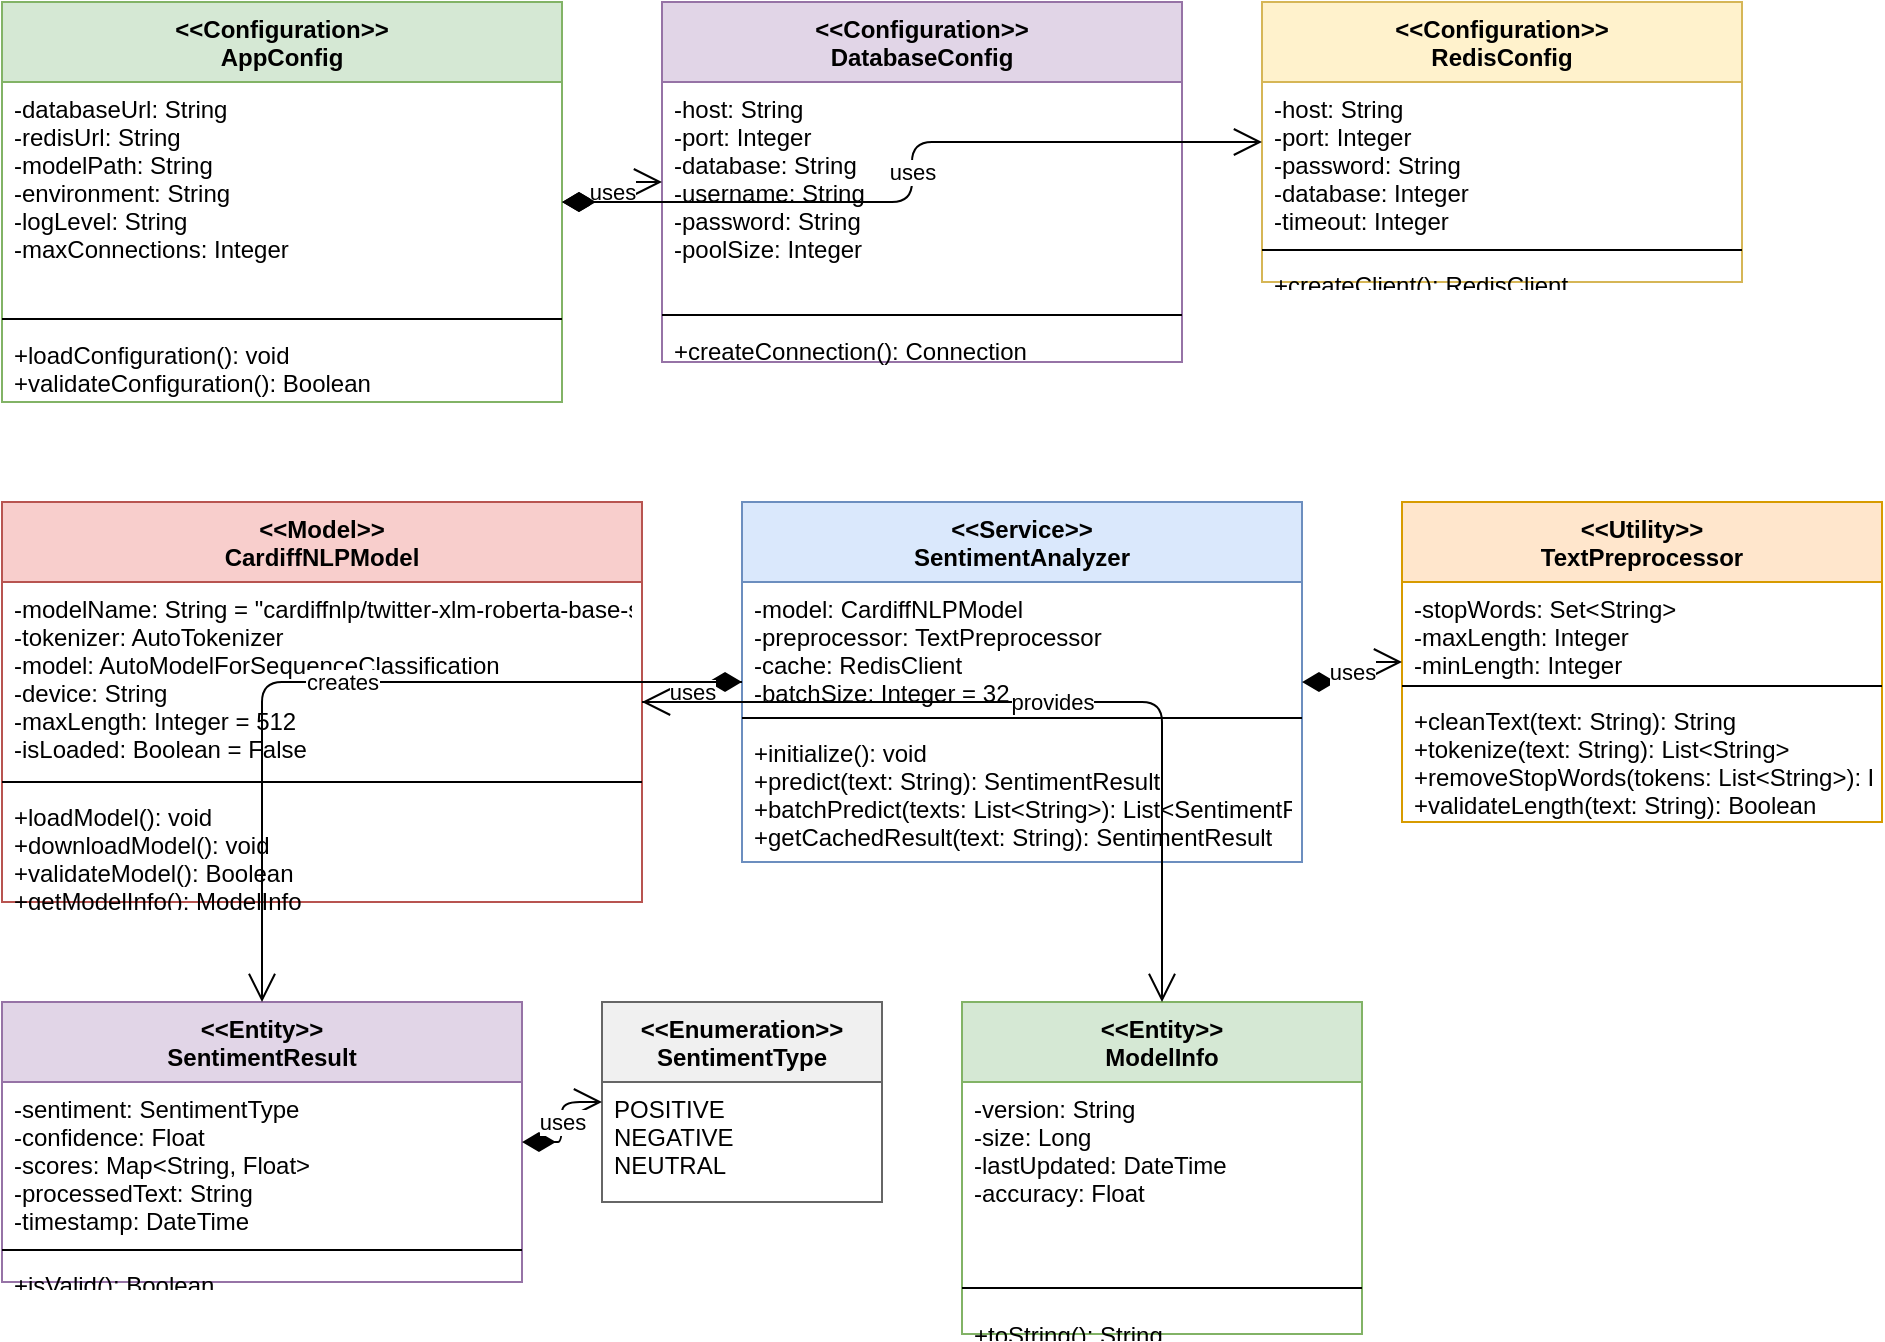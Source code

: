 <mxfile>
    <diagram name="Sprint 1 - Class Diagram" id="sprint1-class-diagram">
        <mxGraphModel dx="862" dy="570" grid="1" gridSize="10" guides="1" tooltips="1" connect="1" arrows="1" fold="1" page="1" pageScale="1" pageWidth="827" pageHeight="1169" math="0" shadow="0">
            <root>
                <mxCell id="0"/>
                <mxCell id="1" parent="0"/>
                <mxCell id="2" value="&lt;&lt;Configuration&gt;&gt;&#xa;AppConfig" style="swimlane;fontStyle=1;align=center;verticalAlign=top;childLayout=tableLayout;horizontal=1;startSize=40;horizontalStack=0;resizeParent=1;resizeLast=0;collapsible=1;marginBottom=0;rounded=0;shadow=0;strokeWidth=1;fillColor=#d5e8d4;strokeColor=#82b366;" parent="1" vertex="1">
                    <mxGeometry x="50" y="50" width="280" height="200" as="geometry"/>
                </mxCell>
                <mxCell id="3" value="-databaseUrl: String&#xa;-redisUrl: String&#xa;-modelPath: String&#xa;-environment: String&#xa;-logLevel: String&#xa;-maxConnections: Integer" style="text;strokeColor=none;fillColor=none;align=left;verticalAlign=top;spacingLeft=4;spacingRight=4;overflow=hidden;rotatable=0;points=[[0,0.5],[1,0.5]];portConstraint=eastwest;" parent="2" vertex="1">
                    <mxGeometry y="40" width="280" height="114" as="geometry"/>
                </mxCell>
                <mxCell id="4" value="" style="line;strokeWidth=1;fillColor=none;align=left;verticalAlign=middle;spacingTop=-1;spacingLeft=3;spacingRight=3;rotatable=0;labelPosition=right;points=[];portConstraint=eastwest;" parent="2" vertex="1">
                    <mxGeometry y="154" width="280" height="9" as="geometry"/>
                </mxCell>
                <mxCell id="5" value="+loadConfiguration(): void&#xa;+validateConfiguration(): Boolean" style="text;strokeColor=none;fillColor=none;align=left;verticalAlign=top;spacingLeft=4;spacingRight=4;overflow=hidden;rotatable=0;points=[[0,0.5],[1,0.5]];portConstraint=eastwest;" parent="2" vertex="1">
                    <mxGeometry y="163" width="280" height="37" as="geometry"/>
                </mxCell>
                <mxCell id="6" value="&lt;&lt;Configuration&gt;&gt;&#xa;DatabaseConfig" style="swimlane;fontStyle=1;align=center;verticalAlign=top;childLayout=tableLayout;horizontal=1;startSize=40;horizontalStack=0;resizeParent=1;resizeLast=0;collapsible=1;marginBottom=0;rounded=0;shadow=0;strokeWidth=1;fillColor=#e1d5e7;strokeColor=#9673a6;" parent="1" vertex="1">
                    <mxGeometry x="380" y="50" width="260" height="180" as="geometry"/>
                </mxCell>
                <mxCell id="7" value="-host: String&#xa;-port: Integer&#xa;-database: String&#xa;-username: String&#xa;-password: String&#xa;-poolSize: Integer" style="text;strokeColor=none;fillColor=none;align=left;verticalAlign=top;spacingLeft=4;spacingRight=4;overflow=hidden;rotatable=0;points=[[0,0.5],[1,0.5]];portConstraint=eastwest;" parent="6" vertex="1">
                    <mxGeometry y="40" width="260" height="112" as="geometry"/>
                </mxCell>
                <mxCell id="8" value="" style="line;strokeWidth=1;fillColor=none;align=left;verticalAlign=middle;spacingTop=-1;spacingLeft=3;spacingRight=3;rotatable=0;labelPosition=right;points=[];portConstraint=eastwest;" parent="6" vertex="1">
                    <mxGeometry y="152" width="260" height="9" as="geometry"/>
                </mxCell>
                <mxCell id="9" value="+createConnection(): Connection" style="text;strokeColor=none;fillColor=none;align=left;verticalAlign=top;spacingLeft=4;spacingRight=4;overflow=hidden;rotatable=0;points=[[0,0.5],[1,0.5]];portConstraint=eastwest;" parent="6" vertex="1">
                    <mxGeometry y="161" width="260" height="19" as="geometry"/>
                </mxCell>
                <mxCell id="10" value="&lt;&lt;Configuration&gt;&gt;&#xa;RedisConfig" style="swimlane;fontStyle=1;align=center;verticalAlign=top;childLayout=tableLayout;horizontal=1;startSize=40;horizontalStack=0;resizeParent=1;resizeLast=0;collapsible=1;marginBottom=0;rounded=0;shadow=0;strokeWidth=1;fillColor=#fff2cc;strokeColor=#d6b656;" parent="1" vertex="1">
                    <mxGeometry x="680" y="50" width="240" height="140" as="geometry"/>
                </mxCell>
                <mxCell id="11" value="-host: String&#xa;-port: Integer&#xa;-password: String&#xa;-database: Integer&#xa;-timeout: Integer" style="text;strokeColor=none;fillColor=none;align=left;verticalAlign=top;spacingLeft=4;spacingRight=4;overflow=hidden;rotatable=0;points=[[0,0.5],[1,0.5]];portConstraint=eastwest;" parent="10" vertex="1">
                    <mxGeometry y="40" width="240" height="80" as="geometry"/>
                </mxCell>
                <mxCell id="12" value="" style="line;strokeWidth=1;fillColor=none;align=left;verticalAlign=middle;spacingTop=-1;spacingLeft=3;spacingRight=3;rotatable=0;labelPosition=right;points=[];portConstraint=eastwest;" parent="10" vertex="1">
                    <mxGeometry y="120" width="240" height="8" as="geometry"/>
                </mxCell>
                <mxCell id="13" value="+createClient(): RedisClient" style="text;strokeColor=none;fillColor=none;align=left;verticalAlign=top;spacingLeft=4;spacingRight=4;overflow=hidden;rotatable=0;points=[[0,0.5],[1,0.5]];portConstraint=eastwest;" parent="10" vertex="1">
                    <mxGeometry y="128" width="240" height="12" as="geometry"/>
                </mxCell>
                <mxCell id="14" value="&lt;&lt;Model&gt;&gt;&#xa;CardiffNLPModel" style="swimlane;fontStyle=1;align=center;verticalAlign=top;childLayout=tableLayout;horizontal=1;startSize=40;horizontalStack=0;resizeParent=1;resizeLast=0;collapsible=1;marginBottom=0;rounded=0;shadow=0;strokeWidth=1;fillColor=#f8cecc;strokeColor=#b85450;" parent="1" vertex="1">
                    <mxGeometry x="50" y="300" width="320" height="200" as="geometry"/>
                </mxCell>
                <mxCell id="15" value="-modelName: String = &quot;cardiffnlp/twitter-xlm-roberta-base-sentiment&quot;&#xa;-tokenizer: AutoTokenizer&#xa;-model: AutoModelForSequenceClassification&#xa;-device: String&#xa;-maxLength: Integer = 512&#xa;-isLoaded: Boolean = False" style="text;strokeColor=none;fillColor=none;align=left;verticalAlign=top;spacingLeft=4;spacingRight=4;overflow=hidden;rotatable=0;points=[[0,0.5],[1,0.5]];portConstraint=eastwest;" parent="14" vertex="1">
                    <mxGeometry y="40" width="320" height="96" as="geometry"/>
                </mxCell>
                <mxCell id="16" value="" style="line;strokeWidth=1;fillColor=none;align=left;verticalAlign=middle;spacingTop=-1;spacingLeft=3;spacingRight=3;rotatable=0;labelPosition=right;points=[];portConstraint=eastwest;" parent="14" vertex="1">
                    <mxGeometry y="136" width="320" height="8" as="geometry"/>
                </mxCell>
                <mxCell id="17" value="+loadModel(): void&#xa;+downloadModel(): void&#xa;+validateModel(): Boolean&#xa;+getModelInfo(): ModelInfo" style="text;strokeColor=none;fillColor=none;align=left;verticalAlign=top;spacingLeft=4;spacingRight=4;overflow=hidden;rotatable=0;points=[[0,0.5],[1,0.5]];portConstraint=eastwest;" parent="14" vertex="1">
                    <mxGeometry y="144" width="320" height="56" as="geometry"/>
                </mxCell>
                <mxCell id="18" value="&lt;&lt;Service&gt;&gt;&#xa;SentimentAnalyzer" style="swimlane;fontStyle=1;align=center;verticalAlign=top;childLayout=tableLayout;horizontal=1;startSize=40;horizontalStack=0;resizeParent=1;resizeLast=0;collapsible=1;marginBottom=0;rounded=0;shadow=0;strokeWidth=1;fillColor=#dae8fc;strokeColor=#6c8ebf;" parent="1" vertex="1">
                    <mxGeometry x="420" y="300" width="280" height="180" as="geometry"/>
                </mxCell>
                <mxCell id="19" value="-model: CardiffNLPModel&#xa;-preprocessor: TextPreprocessor&#xa;-cache: RedisClient&#xa;-batchSize: Integer = 32" style="text;strokeColor=none;fillColor=none;align=left;verticalAlign=top;spacingLeft=4;spacingRight=4;overflow=hidden;rotatable=0;points=[[0,0.5],[1,0.5]];portConstraint=eastwest;" parent="18" vertex="1">
                    <mxGeometry y="40" width="280" height="64" as="geometry"/>
                </mxCell>
                <mxCell id="20" value="" style="line;strokeWidth=1;fillColor=none;align=left;verticalAlign=middle;spacingTop=-1;spacingLeft=3;spacingRight=3;rotatable=0;labelPosition=right;points=[];portConstraint=eastwest;" parent="18" vertex="1">
                    <mxGeometry y="104" width="280" height="8" as="geometry"/>
                </mxCell>
                <mxCell id="21" value="+initialize(): void&#xa;+predict(text: String): SentimentResult&#xa;+batchPredict(texts: List&lt;String&gt;): List&lt;SentimentResult&gt;&#xa;+getCachedResult(text: String): SentimentResult" style="text;strokeColor=none;fillColor=none;align=left;verticalAlign=top;spacingLeft=4;spacingRight=4;overflow=hidden;rotatable=0;points=[[0,0.5],[1,0.5]];portConstraint=eastwest;" parent="18" vertex="1">
                    <mxGeometry y="112" width="280" height="68" as="geometry"/>
                </mxCell>
                <mxCell id="22" value="&lt;&lt;Utility&gt;&gt;&#xa;TextPreprocessor" style="swimlane;fontStyle=1;align=center;verticalAlign=top;childLayout=tableLayout;horizontal=1;startSize=40;horizontalStack=0;resizeParent=1;resizeLast=0;collapsible=1;marginBottom=0;rounded=0;shadow=0;strokeWidth=1;fillColor=#ffe6cc;strokeColor=#d79b00;" parent="1" vertex="1">
                    <mxGeometry x="750" y="300" width="240" height="160" as="geometry"/>
                </mxCell>
                <mxCell id="23" value="-stopWords: Set&lt;String&gt;&#xa;-maxLength: Integer&#xa;-minLength: Integer" style="text;strokeColor=none;fillColor=none;align=left;verticalAlign=top;spacingLeft=4;spacingRight=4;overflow=hidden;rotatable=0;points=[[0,0.5],[1,0.5]];portConstraint=eastwest;" parent="22" vertex="1">
                    <mxGeometry y="40" width="240" height="48" as="geometry"/>
                </mxCell>
                <mxCell id="24" value="" style="line;strokeWidth=1;fillColor=none;align=left;verticalAlign=middle;spacingTop=-1;spacingLeft=3;spacingRight=3;rotatable=0;labelPosition=right;points=[];portConstraint=eastwest;" parent="22" vertex="1">
                    <mxGeometry y="88" width="240" height="8" as="geometry"/>
                </mxCell>
                <mxCell id="25" value="+cleanText(text: String): String&#xa;+tokenize(text: String): List&lt;String&gt;&#xa;+removeStopWords(tokens: List&lt;String&gt;): List&lt;String&gt;&#xa;+validateLength(text: String): Boolean" style="text;strokeColor=none;fillColor=none;align=left;verticalAlign=top;spacingLeft=4;spacingRight=4;overflow=hidden;rotatable=0;points=[[0,0.5],[1,0.5]];portConstraint=eastwest;" parent="22" vertex="1">
                    <mxGeometry y="96" width="240" height="64" as="geometry"/>
                </mxCell>
                <mxCell id="26" value="&lt;&lt;Entity&gt;&gt;&#xa;SentimentResult" style="swimlane;fontStyle=1;align=center;verticalAlign=top;childLayout=tableLayout;horizontal=1;startSize=40;horizontalStack=0;resizeParent=1;resizeLast=0;collapsible=1;marginBottom=0;rounded=0;shadow=0;strokeWidth=1;fillColor=#e1d5e7;strokeColor=#9673a6;" parent="1" vertex="1">
                    <mxGeometry x="50" y="550" width="260" height="140" as="geometry"/>
                </mxCell>
                <mxCell id="27" value="-sentiment: SentimentType&#xa;-confidence: Float&#xa;-scores: Map&lt;String, Float&gt;&#xa;-processedText: String&#xa;-timestamp: DateTime" style="text;strokeColor=none;fillColor=none;align=left;verticalAlign=top;spacingLeft=4;spacingRight=4;overflow=hidden;rotatable=0;points=[[0,0.5],[1,0.5]];portConstraint=eastwest;" parent="26" vertex="1">
                    <mxGeometry y="40" width="260" height="80" as="geometry"/>
                </mxCell>
                <mxCell id="28" value="" style="line;strokeWidth=1;fillColor=none;align=left;verticalAlign=middle;spacingTop=-1;spacingLeft=3;spacingRight=3;rotatable=0;labelPosition=right;points=[];portConstraint=eastwest;" parent="26" vertex="1">
                    <mxGeometry y="120" width="260" height="8" as="geometry"/>
                </mxCell>
                <mxCell id="29" value="+isValid(): Boolean" style="text;strokeColor=none;fillColor=none;align=left;verticalAlign=top;spacingLeft=4;spacingRight=4;overflow=hidden;rotatable=0;points=[[0,0.5],[1,0.5]];portConstraint=eastwest;" parent="26" vertex="1">
                    <mxGeometry y="128" width="260" height="12" as="geometry"/>
                </mxCell>
                <mxCell id="30" value="&lt;&lt;Enumeration&gt;&gt;&#xa;SentimentType" style="swimlane;fontStyle=1;align=center;verticalAlign=top;childLayout=tableLayout;horizontal=1;startSize=40;horizontalStack=0;resizeParent=1;resizeLast=0;collapsible=1;marginBottom=0;rounded=0;shadow=0;strokeWidth=1;fillColor=#f0f0f0;strokeColor=#666666;" parent="1" vertex="1">
                    <mxGeometry x="350" y="550" width="140" height="100" as="geometry"/>
                </mxCell>
                <mxCell id="31" value="POSITIVE&#xa;NEGATIVE&#xa;NEUTRAL" style="text;strokeColor=none;fillColor=none;align=left;verticalAlign=top;spacingLeft=4;spacingRight=4;overflow=hidden;rotatable=0;points=[[0,0.5],[1,0.5]];portConstraint=eastwest;" parent="30" vertex="1">
                    <mxGeometry y="40" width="140" height="60" as="geometry"/>
                </mxCell>
                <mxCell id="32" value="&lt;&lt;Entity&gt;&gt;&#xa;ModelInfo" style="swimlane;fontStyle=1;align=center;verticalAlign=top;childLayout=tableLayout;horizontal=1;startSize=40;horizontalStack=0;resizeParent=1;resizeLast=0;collapsible=1;marginBottom=0;rounded=0;shadow=0;strokeWidth=1;fillColor=#d5e8d4;strokeColor=#82b366;" parent="1" vertex="1">
                    <mxGeometry x="530" y="550" width="200" height="166" as="geometry"/>
                </mxCell>
                <mxCell id="33" value="-version: String&#xa;-size: Long&#xa;-lastUpdated: DateTime&#xa;-accuracy: Float" style="text;strokeColor=none;fillColor=none;align=left;verticalAlign=top;spacingLeft=4;spacingRight=4;overflow=hidden;rotatable=0;points=[[0,0.5],[1,0.5]];portConstraint=eastwest;" parent="32" vertex="1">
                    <mxGeometry y="40" width="200" height="93" as="geometry"/>
                </mxCell>
                <mxCell id="34" value="" style="line;strokeWidth=1;fillColor=none;align=left;verticalAlign=middle;spacingTop=-1;spacingLeft=3;spacingRight=3;rotatable=0;labelPosition=right;points=[];portConstraint=eastwest;" parent="32" vertex="1">
                    <mxGeometry y="133" width="200" height="20" as="geometry"/>
                </mxCell>
                <mxCell id="35" value="+toString(): String" style="text;strokeColor=none;fillColor=none;align=left;verticalAlign=top;spacingLeft=4;spacingRight=4;overflow=hidden;rotatable=0;points=[[0,0.5],[1,0.5]];portConstraint=eastwest;" parent="32" vertex="1">
                    <mxGeometry y="153" width="200" height="13" as="geometry"/>
                </mxCell>
                <mxCell id="36" value="" style="endArrow=open;html=1;endSize=12;startArrow=diamondThin;startSize=14;startFill=1;edgeStyle=orthogonalEdgeStyle;" parent="1" source="2" target="6" edge="1">
                    <mxGeometry relative="1" as="geometry"/>
                </mxCell>
                <mxCell id="37" value="uses" style="edgeLabel;resizable=0;html=1;align=center;verticalAlign=middle;" parent="36" vertex="1" connectable="0">
                    <mxGeometry relative="1" as="geometry"/>
                </mxCell>
                <mxCell id="38" value="" style="endArrow=open;html=1;endSize=12;startArrow=diamondThin;startSize=14;startFill=1;edgeStyle=orthogonalEdgeStyle;" parent="1" source="2" target="10" edge="1">
                    <mxGeometry relative="1" as="geometry"/>
                </mxCell>
                <mxCell id="39" value="uses" style="edgeLabel;resizable=0;html=1;align=center;verticalAlign=middle;" parent="38" vertex="1" connectable="0">
                    <mxGeometry relative="1" as="geometry"/>
                </mxCell>
                <mxCell id="40" value="" style="endArrow=open;html=1;endSize=12;startArrow=diamondThin;startSize=14;startFill=1;edgeStyle=orthogonalEdgeStyle;" parent="1" source="18" target="14" edge="1">
                    <mxGeometry relative="1" as="geometry"/>
                </mxCell>
                <mxCell id="41" value="uses" style="edgeLabel;resizable=0;html=1;align=center;verticalAlign=middle;" parent="40" vertex="1" connectable="0">
                    <mxGeometry relative="1" as="geometry"/>
                </mxCell>
                <mxCell id="42" value="" style="endArrow=open;html=1;endSize=12;startArrow=diamondThin;startSize=14;startFill=1;edgeStyle=orthogonalEdgeStyle;" parent="1" source="18" target="22" edge="1">
                    <mxGeometry relative="1" as="geometry"/>
                </mxCell>
                <mxCell id="43" value="uses" style="edgeLabel;resizable=0;html=1;align=center;verticalAlign=middle;" parent="42" vertex="1" connectable="0">
                    <mxGeometry relative="1" as="geometry"/>
                </mxCell>
                <mxCell id="44" value="" style="endArrow=open;html=1;endSize=12;startArrow=none;startSize=14;edgeStyle=orthogonalEdgeStyle;" parent="1" source="18" target="26" edge="1">
                    <mxGeometry relative="1" as="geometry"/>
                </mxCell>
                <mxCell id="45" value="creates" style="edgeLabel;resizable=0;html=1;align=center;verticalAlign=middle;" parent="44" vertex="1" connectable="0">
                    <mxGeometry relative="1" as="geometry"/>
                </mxCell>
                <mxCell id="46" value="" style="endArrow=open;html=1;endSize=12;startArrow=diamondThin;startSize=14;startFill=1;edgeStyle=orthogonalEdgeStyle;" parent="1" source="26" target="30" edge="1">
                    <mxGeometry relative="1" as="geometry"/>
                </mxCell>
                <mxCell id="47" value="uses" style="edgeLabel;resizable=0;html=1;align=center;verticalAlign=middle;" parent="46" vertex="1" connectable="0">
                    <mxGeometry relative="1" as="geometry"/>
                </mxCell>
                <mxCell id="48" value="" style="endArrow=open;html=1;endSize=12;startArrow=none;startSize=14;edgeStyle=orthogonalEdgeStyle;" parent="1" source="14" target="32" edge="1">
                    <mxGeometry relative="1" as="geometry"/>
                </mxCell>
                <mxCell id="49" value="provides" style="edgeLabel;resizable=0;html=1;align=center;verticalAlign=middle;" parent="48" vertex="1" connectable="0">
                    <mxGeometry relative="1" as="geometry"/>
                </mxCell>
            </root>
        </mxGraphModel>
    </diagram>
</mxfile>
